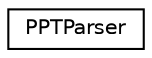 digraph "类继承关系图"
{
  edge [fontname="Helvetica",fontsize="10",labelfontname="Helvetica",labelfontsize="10"];
  node [fontname="Helvetica",fontsize="10",shape=record];
  rankdir="LR";
  Node0 [label="PPTParser",height=0.2,width=0.4,color="black", fillcolor="white", style="filled",URL="$class_p_p_t_parser.html"];
}
